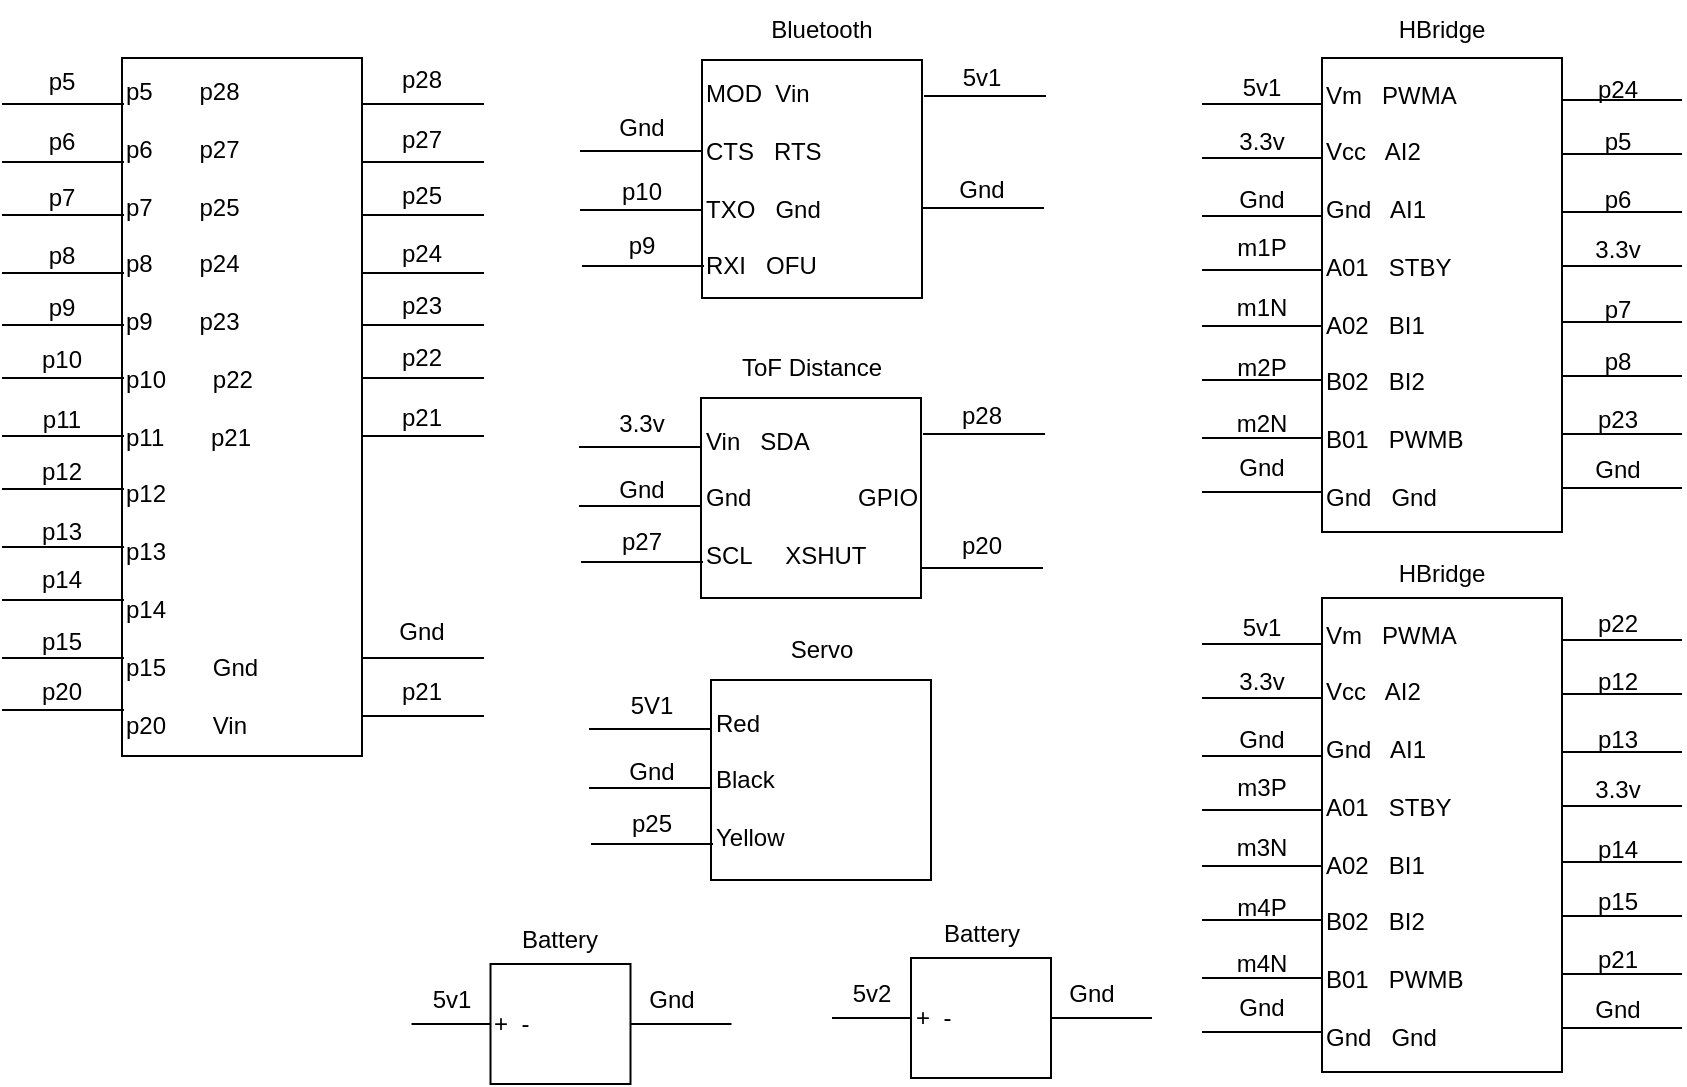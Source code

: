 <mxfile version="21.2.1" type="device">
  <diagram name="Page-1" id="CWghV8FqxBcP414u2vS3">
    <mxGraphModel dx="1026" dy="669" grid="1" gridSize="10" guides="1" tooltips="1" connect="1" arrows="1" fold="1" page="1" pageScale="1" pageWidth="850" pageHeight="1100" math="0" shadow="0">
      <root>
        <mxCell id="0" />
        <mxCell id="1" parent="0" />
        <mxCell id="lGgN09VJ7r-bYCbF2dpQ-1" value="Vm&lt;span style=&quot;white-space: pre;&quot;&gt;	&lt;span style=&quot;white-space: pre;&quot;&gt;	&lt;span style=&quot;white-space: pre;&quot;&gt;	&lt;span style=&quot;white-space: pre;&quot;&gt;PWMA&lt;/span&gt;&lt;/span&gt;&lt;/span&gt;&lt;/span&gt;&lt;br&gt;&lt;br&gt;Vcc&lt;span style=&quot;white-space: pre;&quot;&gt;	&lt;span style=&quot;white-space: pre;&quot;&gt;	&lt;span style=&quot;white-space: pre;&quot;&gt;	AI2&lt;/span&gt;&lt;/span&gt;&lt;/span&gt;&lt;br&gt;&lt;br&gt;Gnd&lt;span style=&quot;white-space: pre;&quot;&gt;	&lt;span style=&quot;white-space: pre;&quot;&gt;	&lt;span style=&quot;white-space: pre;&quot;&gt;	AI1&lt;/span&gt;&lt;/span&gt;&lt;/span&gt;&lt;br&gt;&lt;br&gt;A01&lt;span style=&quot;white-space: pre;&quot;&gt;	&lt;span style=&quot;white-space: pre;&quot;&gt;	&lt;span style=&quot;white-space: pre;&quot;&gt;	STBY&lt;/span&gt;&lt;/span&gt;&lt;/span&gt;&lt;br&gt;&lt;br&gt;A02&lt;span style=&quot;white-space: pre;&quot;&gt;	&lt;span style=&quot;white-space: pre;&quot;&gt;	&lt;span style=&quot;white-space: pre;&quot;&gt;	BI1&lt;/span&gt;&lt;/span&gt;&lt;/span&gt;&lt;br&gt;&lt;br&gt;B02&lt;span style=&quot;white-space: pre;&quot;&gt;	&lt;span style=&quot;white-space: pre;&quot;&gt;	&lt;span style=&quot;white-space: pre;&quot;&gt;	BI2&lt;/span&gt;&lt;/span&gt;&lt;/span&gt;&lt;br&gt;&lt;br&gt;B01&lt;span style=&quot;white-space: pre;&quot;&gt;	&lt;span style=&quot;white-space: pre;&quot;&gt;	&lt;span style=&quot;white-space: pre;&quot;&gt;	PWMB&lt;/span&gt;&lt;/span&gt;&lt;/span&gt;&lt;br&gt;&lt;br&gt;Gnd&lt;span style=&quot;white-space: pre;&quot;&gt;	&lt;span style=&quot;white-space: pre;&quot;&gt;	&lt;span style=&quot;white-space: pre;&quot;&gt;	Gnd&lt;/span&gt;&lt;/span&gt;&lt;/span&gt;&lt;br&gt;&lt;div style=&quot;text-align: justify; line-height: 220%;&quot;&gt;&lt;/div&gt;" style="whiteSpace=wrap;html=1;align=left;" vertex="1" parent="1">
          <mxGeometry x="660" y="40" width="120" height="237" as="geometry" />
        </mxCell>
        <mxCell id="lGgN09VJ7r-bYCbF2dpQ-3" value="" style="endArrow=none;html=1;rounded=0;" edge="1" parent="1">
          <mxGeometry width="50" height="50" relative="1" as="geometry">
            <mxPoint x="600" y="63" as="sourcePoint" />
            <mxPoint x="660" y="63" as="targetPoint" />
            <Array as="points" />
          </mxGeometry>
        </mxCell>
        <mxCell id="lGgN09VJ7r-bYCbF2dpQ-4" value="" style="endArrow=none;html=1;rounded=0;" edge="1" parent="1">
          <mxGeometry width="50" height="50" relative="1" as="geometry">
            <mxPoint x="600" y="90" as="sourcePoint" />
            <mxPoint x="660" y="90" as="targetPoint" />
            <Array as="points" />
          </mxGeometry>
        </mxCell>
        <mxCell id="lGgN09VJ7r-bYCbF2dpQ-5" value="" style="endArrow=none;html=1;rounded=0;" edge="1" parent="1">
          <mxGeometry width="50" height="50" relative="1" as="geometry">
            <mxPoint x="600" y="119" as="sourcePoint" />
            <mxPoint x="660" y="119" as="targetPoint" />
            <Array as="points" />
          </mxGeometry>
        </mxCell>
        <mxCell id="lGgN09VJ7r-bYCbF2dpQ-6" value="" style="endArrow=none;html=1;rounded=0;" edge="1" parent="1">
          <mxGeometry width="50" height="50" relative="1" as="geometry">
            <mxPoint x="600" y="146" as="sourcePoint" />
            <mxPoint x="660" y="146" as="targetPoint" />
            <Array as="points" />
          </mxGeometry>
        </mxCell>
        <mxCell id="lGgN09VJ7r-bYCbF2dpQ-8" value="" style="endArrow=none;html=1;rounded=0;" edge="1" parent="1">
          <mxGeometry width="50" height="50" relative="1" as="geometry">
            <mxPoint x="600" y="174" as="sourcePoint" />
            <mxPoint x="660" y="174" as="targetPoint" />
            <Array as="points" />
          </mxGeometry>
        </mxCell>
        <mxCell id="lGgN09VJ7r-bYCbF2dpQ-9" value="" style="endArrow=none;html=1;rounded=0;" edge="1" parent="1">
          <mxGeometry width="50" height="50" relative="1" as="geometry">
            <mxPoint x="600" y="201" as="sourcePoint" />
            <mxPoint x="660" y="201" as="targetPoint" />
            <Array as="points" />
          </mxGeometry>
        </mxCell>
        <mxCell id="lGgN09VJ7r-bYCbF2dpQ-10" value="" style="endArrow=none;html=1;rounded=0;" edge="1" parent="1">
          <mxGeometry width="50" height="50" relative="1" as="geometry">
            <mxPoint x="600" y="230" as="sourcePoint" />
            <mxPoint x="660" y="230" as="targetPoint" />
            <Array as="points" />
          </mxGeometry>
        </mxCell>
        <mxCell id="lGgN09VJ7r-bYCbF2dpQ-11" value="" style="endArrow=none;html=1;rounded=0;" edge="1" parent="1">
          <mxGeometry width="50" height="50" relative="1" as="geometry">
            <mxPoint x="600" y="257" as="sourcePoint" />
            <mxPoint x="660" y="257" as="targetPoint" />
            <Array as="points" />
          </mxGeometry>
        </mxCell>
        <mxCell id="lGgN09VJ7r-bYCbF2dpQ-20" value="" style="endArrow=none;html=1;rounded=0;" edge="1" parent="1">
          <mxGeometry width="50" height="50" relative="1" as="geometry">
            <mxPoint x="780" y="61" as="sourcePoint" />
            <mxPoint x="840" y="61" as="targetPoint" />
            <Array as="points" />
          </mxGeometry>
        </mxCell>
        <mxCell id="lGgN09VJ7r-bYCbF2dpQ-21" value="" style="endArrow=none;html=1;rounded=0;" edge="1" parent="1">
          <mxGeometry width="50" height="50" relative="1" as="geometry">
            <mxPoint x="780" y="88" as="sourcePoint" />
            <mxPoint x="840" y="88" as="targetPoint" />
            <Array as="points" />
          </mxGeometry>
        </mxCell>
        <mxCell id="lGgN09VJ7r-bYCbF2dpQ-22" value="" style="endArrow=none;html=1;rounded=0;" edge="1" parent="1">
          <mxGeometry width="50" height="50" relative="1" as="geometry">
            <mxPoint x="780" y="117" as="sourcePoint" />
            <mxPoint x="840" y="117" as="targetPoint" />
            <Array as="points" />
          </mxGeometry>
        </mxCell>
        <mxCell id="lGgN09VJ7r-bYCbF2dpQ-23" value="" style="endArrow=none;html=1;rounded=0;" edge="1" parent="1">
          <mxGeometry width="50" height="50" relative="1" as="geometry">
            <mxPoint x="780" y="144" as="sourcePoint" />
            <mxPoint x="840" y="144" as="targetPoint" />
            <Array as="points" />
          </mxGeometry>
        </mxCell>
        <mxCell id="lGgN09VJ7r-bYCbF2dpQ-24" value="" style="endArrow=none;html=1;rounded=0;" edge="1" parent="1">
          <mxGeometry width="50" height="50" relative="1" as="geometry">
            <mxPoint x="780" y="172" as="sourcePoint" />
            <mxPoint x="840" y="172" as="targetPoint" />
            <Array as="points" />
          </mxGeometry>
        </mxCell>
        <mxCell id="lGgN09VJ7r-bYCbF2dpQ-25" value="" style="endArrow=none;html=1;rounded=0;" edge="1" parent="1">
          <mxGeometry width="50" height="50" relative="1" as="geometry">
            <mxPoint x="780" y="199" as="sourcePoint" />
            <mxPoint x="840" y="199" as="targetPoint" />
            <Array as="points" />
          </mxGeometry>
        </mxCell>
        <mxCell id="lGgN09VJ7r-bYCbF2dpQ-26" value="" style="endArrow=none;html=1;rounded=0;" edge="1" parent="1">
          <mxGeometry width="50" height="50" relative="1" as="geometry">
            <mxPoint x="780" y="228" as="sourcePoint" />
            <mxPoint x="840" y="228" as="targetPoint" />
            <Array as="points" />
          </mxGeometry>
        </mxCell>
        <mxCell id="lGgN09VJ7r-bYCbF2dpQ-27" value="" style="endArrow=none;html=1;rounded=0;" edge="1" parent="1">
          <mxGeometry width="50" height="50" relative="1" as="geometry">
            <mxPoint x="780" y="255" as="sourcePoint" />
            <mxPoint x="840" y="255" as="targetPoint" />
            <Array as="points" />
          </mxGeometry>
        </mxCell>
        <mxCell id="lGgN09VJ7r-bYCbF2dpQ-53" value="5v1" style="text;html=1;strokeColor=none;fillColor=none;align=center;verticalAlign=middle;whiteSpace=wrap;rounded=0;" vertex="1" parent="1">
          <mxGeometry x="600" y="40" width="60" height="30" as="geometry" />
        </mxCell>
        <mxCell id="lGgN09VJ7r-bYCbF2dpQ-55" value="3.3v" style="text;html=1;strokeColor=none;fillColor=none;align=center;verticalAlign=middle;whiteSpace=wrap;rounded=0;" vertex="1" parent="1">
          <mxGeometry x="600" y="67" width="60" height="30" as="geometry" />
        </mxCell>
        <mxCell id="lGgN09VJ7r-bYCbF2dpQ-56" value="Gnd" style="text;html=1;strokeColor=none;fillColor=none;align=center;verticalAlign=middle;whiteSpace=wrap;rounded=0;" vertex="1" parent="1">
          <mxGeometry x="600" y="97" width="60" height="27" as="geometry" />
        </mxCell>
        <mxCell id="lGgN09VJ7r-bYCbF2dpQ-57" value="m1P" style="text;html=1;strokeColor=none;fillColor=none;align=center;verticalAlign=middle;whiteSpace=wrap;rounded=0;" vertex="1" parent="1">
          <mxGeometry x="600" y="120" width="60" height="30" as="geometry" />
        </mxCell>
        <mxCell id="lGgN09VJ7r-bYCbF2dpQ-59" value="m1N" style="text;html=1;strokeColor=none;fillColor=none;align=center;verticalAlign=middle;whiteSpace=wrap;rounded=0;" vertex="1" parent="1">
          <mxGeometry x="600" y="150" width="60" height="30" as="geometry" />
        </mxCell>
        <mxCell id="lGgN09VJ7r-bYCbF2dpQ-60" value="m2P" style="text;html=1;strokeColor=none;fillColor=none;align=center;verticalAlign=middle;whiteSpace=wrap;rounded=0;" vertex="1" parent="1">
          <mxGeometry x="600" y="180" width="60" height="30" as="geometry" />
        </mxCell>
        <mxCell id="lGgN09VJ7r-bYCbF2dpQ-62" value="m2N" style="text;html=1;strokeColor=none;fillColor=none;align=center;verticalAlign=middle;whiteSpace=wrap;rounded=0;" vertex="1" parent="1">
          <mxGeometry x="600" y="208" width="60" height="30" as="geometry" />
        </mxCell>
        <mxCell id="lGgN09VJ7r-bYCbF2dpQ-64" value="Gnd" style="text;html=1;strokeColor=none;fillColor=none;align=center;verticalAlign=middle;whiteSpace=wrap;rounded=0;" vertex="1" parent="1">
          <mxGeometry x="600" y="230" width="60" height="30" as="geometry" />
        </mxCell>
        <mxCell id="lGgN09VJ7r-bYCbF2dpQ-73" value="p24" style="text;html=1;strokeColor=none;fillColor=none;align=center;verticalAlign=middle;whiteSpace=wrap;rounded=0;" vertex="1" parent="1">
          <mxGeometry x="778" y="41" width="60" height="30" as="geometry" />
        </mxCell>
        <mxCell id="lGgN09VJ7r-bYCbF2dpQ-74" value="p5" style="text;html=1;strokeColor=none;fillColor=none;align=center;verticalAlign=middle;whiteSpace=wrap;rounded=0;" vertex="1" parent="1">
          <mxGeometry x="778" y="67" width="60" height="30" as="geometry" />
        </mxCell>
        <mxCell id="lGgN09VJ7r-bYCbF2dpQ-75" value="p6" style="text;html=1;strokeColor=none;fillColor=none;align=center;verticalAlign=middle;whiteSpace=wrap;rounded=0;" vertex="1" parent="1">
          <mxGeometry x="778" y="96" width="60" height="30" as="geometry" />
        </mxCell>
        <mxCell id="lGgN09VJ7r-bYCbF2dpQ-76" value="3.3v" style="text;html=1;strokeColor=none;fillColor=none;align=center;verticalAlign=middle;whiteSpace=wrap;rounded=0;" vertex="1" parent="1">
          <mxGeometry x="778" y="121" width="60" height="30" as="geometry" />
        </mxCell>
        <mxCell id="lGgN09VJ7r-bYCbF2dpQ-77" value="p7" style="text;html=1;strokeColor=none;fillColor=none;align=center;verticalAlign=middle;whiteSpace=wrap;rounded=0;" vertex="1" parent="1">
          <mxGeometry x="778" y="151" width="60" height="30" as="geometry" />
        </mxCell>
        <mxCell id="lGgN09VJ7r-bYCbF2dpQ-78" value="p8" style="text;html=1;strokeColor=none;fillColor=none;align=center;verticalAlign=middle;whiteSpace=wrap;rounded=0;" vertex="1" parent="1">
          <mxGeometry x="778" y="177" width="60" height="30" as="geometry" />
        </mxCell>
        <mxCell id="lGgN09VJ7r-bYCbF2dpQ-79" value="p23" style="text;html=1;strokeColor=none;fillColor=none;align=center;verticalAlign=middle;whiteSpace=wrap;rounded=0;" vertex="1" parent="1">
          <mxGeometry x="778" y="206" width="60" height="30" as="geometry" />
        </mxCell>
        <mxCell id="lGgN09VJ7r-bYCbF2dpQ-80" value="Gnd" style="text;html=1;strokeColor=none;fillColor=none;align=center;verticalAlign=middle;whiteSpace=wrap;rounded=0;" vertex="1" parent="1">
          <mxGeometry x="778" y="231" width="60" height="30" as="geometry" />
        </mxCell>
        <mxCell id="lGgN09VJ7r-bYCbF2dpQ-81" value="Vm&lt;span style=&quot;white-space: pre;&quot;&gt;	&lt;span style=&quot;white-space: pre;&quot;&gt;	&lt;span style=&quot;white-space: pre;&quot;&gt;	&lt;span style=&quot;white-space: pre;&quot;&gt;PWMA&lt;/span&gt;&lt;/span&gt;&lt;/span&gt;&lt;/span&gt;&lt;br&gt;&lt;br&gt;Vcc&lt;span style=&quot;white-space: pre;&quot;&gt;	&lt;span style=&quot;white-space: pre;&quot;&gt;	&lt;span style=&quot;white-space: pre;&quot;&gt;	AI2&lt;/span&gt;&lt;/span&gt;&lt;/span&gt;&lt;br&gt;&lt;br&gt;Gnd&lt;span style=&quot;white-space: pre;&quot;&gt;	&lt;span style=&quot;white-space: pre;&quot;&gt;	&lt;span style=&quot;white-space: pre;&quot;&gt;	AI1&lt;/span&gt;&lt;/span&gt;&lt;/span&gt;&lt;br&gt;&lt;br&gt;A01&lt;span style=&quot;white-space: pre;&quot;&gt;	&lt;span style=&quot;white-space: pre;&quot;&gt;	&lt;span style=&quot;white-space: pre;&quot;&gt;	STBY&lt;/span&gt;&lt;/span&gt;&lt;/span&gt;&lt;br&gt;&lt;br&gt;A02&lt;span style=&quot;white-space: pre;&quot;&gt;	&lt;span style=&quot;white-space: pre;&quot;&gt;	&lt;span style=&quot;white-space: pre;&quot;&gt;	BI1&lt;/span&gt;&lt;/span&gt;&lt;/span&gt;&lt;br&gt;&lt;br&gt;B02&lt;span style=&quot;white-space: pre;&quot;&gt;	&lt;span style=&quot;white-space: pre;&quot;&gt;	&lt;span style=&quot;white-space: pre;&quot;&gt;	BI2&lt;/span&gt;&lt;/span&gt;&lt;/span&gt;&lt;br&gt;&lt;br&gt;B01&lt;span style=&quot;white-space: pre;&quot;&gt;	&lt;span style=&quot;white-space: pre;&quot;&gt;	&lt;span style=&quot;white-space: pre;&quot;&gt;	PWMB&lt;/span&gt;&lt;/span&gt;&lt;/span&gt;&lt;br&gt;&lt;br&gt;Gnd&lt;span style=&quot;white-space: pre;&quot;&gt;	&lt;span style=&quot;white-space: pre;&quot;&gt;	&lt;span style=&quot;white-space: pre;&quot;&gt;	Gnd&lt;/span&gt;&lt;/span&gt;&lt;/span&gt;&lt;br&gt;&lt;div style=&quot;text-align: justify; line-height: 220%;&quot;&gt;&lt;/div&gt;" style="whiteSpace=wrap;html=1;align=left;" vertex="1" parent="1">
          <mxGeometry x="660" y="310" width="120" height="237" as="geometry" />
        </mxCell>
        <mxCell id="lGgN09VJ7r-bYCbF2dpQ-82" value="" style="endArrow=none;html=1;rounded=0;" edge="1" parent="1">
          <mxGeometry width="50" height="50" relative="1" as="geometry">
            <mxPoint x="600" y="333" as="sourcePoint" />
            <mxPoint x="660" y="333" as="targetPoint" />
            <Array as="points" />
          </mxGeometry>
        </mxCell>
        <mxCell id="lGgN09VJ7r-bYCbF2dpQ-83" value="" style="endArrow=none;html=1;rounded=0;" edge="1" parent="1">
          <mxGeometry width="50" height="50" relative="1" as="geometry">
            <mxPoint x="600" y="360" as="sourcePoint" />
            <mxPoint x="660" y="360" as="targetPoint" />
            <Array as="points" />
          </mxGeometry>
        </mxCell>
        <mxCell id="lGgN09VJ7r-bYCbF2dpQ-84" value="" style="endArrow=none;html=1;rounded=0;" edge="1" parent="1">
          <mxGeometry width="50" height="50" relative="1" as="geometry">
            <mxPoint x="600" y="389" as="sourcePoint" />
            <mxPoint x="660" y="389" as="targetPoint" />
            <Array as="points" />
          </mxGeometry>
        </mxCell>
        <mxCell id="lGgN09VJ7r-bYCbF2dpQ-85" value="" style="endArrow=none;html=1;rounded=0;" edge="1" parent="1">
          <mxGeometry width="50" height="50" relative="1" as="geometry">
            <mxPoint x="600" y="416" as="sourcePoint" />
            <mxPoint x="660" y="416" as="targetPoint" />
            <Array as="points" />
          </mxGeometry>
        </mxCell>
        <mxCell id="lGgN09VJ7r-bYCbF2dpQ-86" value="" style="endArrow=none;html=1;rounded=0;" edge="1" parent="1">
          <mxGeometry width="50" height="50" relative="1" as="geometry">
            <mxPoint x="600" y="444" as="sourcePoint" />
            <mxPoint x="660" y="444" as="targetPoint" />
            <Array as="points" />
          </mxGeometry>
        </mxCell>
        <mxCell id="lGgN09VJ7r-bYCbF2dpQ-87" value="" style="endArrow=none;html=1;rounded=0;" edge="1" parent="1">
          <mxGeometry width="50" height="50" relative="1" as="geometry">
            <mxPoint x="600" y="471" as="sourcePoint" />
            <mxPoint x="660" y="471" as="targetPoint" />
            <Array as="points" />
          </mxGeometry>
        </mxCell>
        <mxCell id="lGgN09VJ7r-bYCbF2dpQ-88" value="" style="endArrow=none;html=1;rounded=0;" edge="1" parent="1">
          <mxGeometry width="50" height="50" relative="1" as="geometry">
            <mxPoint x="600" y="500" as="sourcePoint" />
            <mxPoint x="660" y="500" as="targetPoint" />
            <Array as="points" />
          </mxGeometry>
        </mxCell>
        <mxCell id="lGgN09VJ7r-bYCbF2dpQ-89" value="" style="endArrow=none;html=1;rounded=0;" edge="1" parent="1">
          <mxGeometry width="50" height="50" relative="1" as="geometry">
            <mxPoint x="600" y="527" as="sourcePoint" />
            <mxPoint x="660" y="527" as="targetPoint" />
            <Array as="points" />
          </mxGeometry>
        </mxCell>
        <mxCell id="lGgN09VJ7r-bYCbF2dpQ-90" value="" style="endArrow=none;html=1;rounded=0;" edge="1" parent="1">
          <mxGeometry width="50" height="50" relative="1" as="geometry">
            <mxPoint x="780" y="331" as="sourcePoint" />
            <mxPoint x="840" y="331" as="targetPoint" />
            <Array as="points" />
          </mxGeometry>
        </mxCell>
        <mxCell id="lGgN09VJ7r-bYCbF2dpQ-91" value="" style="endArrow=none;html=1;rounded=0;" edge="1" parent="1">
          <mxGeometry width="50" height="50" relative="1" as="geometry">
            <mxPoint x="780" y="358" as="sourcePoint" />
            <mxPoint x="840" y="358" as="targetPoint" />
            <Array as="points" />
          </mxGeometry>
        </mxCell>
        <mxCell id="lGgN09VJ7r-bYCbF2dpQ-92" value="" style="endArrow=none;html=1;rounded=0;" edge="1" parent="1">
          <mxGeometry width="50" height="50" relative="1" as="geometry">
            <mxPoint x="780" y="387" as="sourcePoint" />
            <mxPoint x="840" y="387" as="targetPoint" />
            <Array as="points" />
          </mxGeometry>
        </mxCell>
        <mxCell id="lGgN09VJ7r-bYCbF2dpQ-93" value="" style="endArrow=none;html=1;rounded=0;" edge="1" parent="1">
          <mxGeometry width="50" height="50" relative="1" as="geometry">
            <mxPoint x="780" y="414" as="sourcePoint" />
            <mxPoint x="840" y="414" as="targetPoint" />
            <Array as="points" />
          </mxGeometry>
        </mxCell>
        <mxCell id="lGgN09VJ7r-bYCbF2dpQ-94" value="" style="endArrow=none;html=1;rounded=0;" edge="1" parent="1">
          <mxGeometry width="50" height="50" relative="1" as="geometry">
            <mxPoint x="780" y="442" as="sourcePoint" />
            <mxPoint x="840" y="442" as="targetPoint" />
            <Array as="points" />
          </mxGeometry>
        </mxCell>
        <mxCell id="lGgN09VJ7r-bYCbF2dpQ-95" value="" style="endArrow=none;html=1;rounded=0;" edge="1" parent="1">
          <mxGeometry width="50" height="50" relative="1" as="geometry">
            <mxPoint x="780" y="469" as="sourcePoint" />
            <mxPoint x="840" y="469" as="targetPoint" />
            <Array as="points" />
          </mxGeometry>
        </mxCell>
        <mxCell id="lGgN09VJ7r-bYCbF2dpQ-96" value="" style="endArrow=none;html=1;rounded=0;" edge="1" parent="1">
          <mxGeometry width="50" height="50" relative="1" as="geometry">
            <mxPoint x="780" y="498" as="sourcePoint" />
            <mxPoint x="840" y="498" as="targetPoint" />
            <Array as="points" />
          </mxGeometry>
        </mxCell>
        <mxCell id="lGgN09VJ7r-bYCbF2dpQ-97" value="" style="endArrow=none;html=1;rounded=0;" edge="1" parent="1">
          <mxGeometry width="50" height="50" relative="1" as="geometry">
            <mxPoint x="780" y="525" as="sourcePoint" />
            <mxPoint x="840" y="525" as="targetPoint" />
            <Array as="points" />
          </mxGeometry>
        </mxCell>
        <mxCell id="lGgN09VJ7r-bYCbF2dpQ-98" value="5v1" style="text;html=1;strokeColor=none;fillColor=none;align=center;verticalAlign=middle;whiteSpace=wrap;rounded=0;" vertex="1" parent="1">
          <mxGeometry x="600" y="310" width="60" height="30" as="geometry" />
        </mxCell>
        <mxCell id="lGgN09VJ7r-bYCbF2dpQ-99" value="3.3v" style="text;html=1;strokeColor=none;fillColor=none;align=center;verticalAlign=middle;whiteSpace=wrap;rounded=0;" vertex="1" parent="1">
          <mxGeometry x="600" y="337" width="60" height="30" as="geometry" />
        </mxCell>
        <mxCell id="lGgN09VJ7r-bYCbF2dpQ-100" value="Gnd" style="text;html=1;strokeColor=none;fillColor=none;align=center;verticalAlign=middle;whiteSpace=wrap;rounded=0;" vertex="1" parent="1">
          <mxGeometry x="600" y="367" width="60" height="27" as="geometry" />
        </mxCell>
        <mxCell id="lGgN09VJ7r-bYCbF2dpQ-101" value="m3P" style="text;html=1;strokeColor=none;fillColor=none;align=center;verticalAlign=middle;whiteSpace=wrap;rounded=0;" vertex="1" parent="1">
          <mxGeometry x="600" y="390" width="60" height="30" as="geometry" />
        </mxCell>
        <mxCell id="lGgN09VJ7r-bYCbF2dpQ-102" value="m3N" style="text;html=1;strokeColor=none;fillColor=none;align=center;verticalAlign=middle;whiteSpace=wrap;rounded=0;" vertex="1" parent="1">
          <mxGeometry x="600" y="420" width="60" height="30" as="geometry" />
        </mxCell>
        <mxCell id="lGgN09VJ7r-bYCbF2dpQ-103" value="m4P" style="text;html=1;strokeColor=none;fillColor=none;align=center;verticalAlign=middle;whiteSpace=wrap;rounded=0;" vertex="1" parent="1">
          <mxGeometry x="600" y="450" width="60" height="30" as="geometry" />
        </mxCell>
        <mxCell id="lGgN09VJ7r-bYCbF2dpQ-104" value="m4N" style="text;html=1;strokeColor=none;fillColor=none;align=center;verticalAlign=middle;whiteSpace=wrap;rounded=0;" vertex="1" parent="1">
          <mxGeometry x="600" y="478" width="60" height="30" as="geometry" />
        </mxCell>
        <mxCell id="lGgN09VJ7r-bYCbF2dpQ-105" value="Gnd" style="text;html=1;strokeColor=none;fillColor=none;align=center;verticalAlign=middle;whiteSpace=wrap;rounded=0;" vertex="1" parent="1">
          <mxGeometry x="600" y="500" width="60" height="30" as="geometry" />
        </mxCell>
        <mxCell id="lGgN09VJ7r-bYCbF2dpQ-106" value="p22" style="text;html=1;strokeColor=none;fillColor=none;align=center;verticalAlign=middle;whiteSpace=wrap;rounded=0;" vertex="1" parent="1">
          <mxGeometry x="778" y="308" width="60" height="30" as="geometry" />
        </mxCell>
        <mxCell id="lGgN09VJ7r-bYCbF2dpQ-107" value="p12" style="text;html=1;strokeColor=none;fillColor=none;align=center;verticalAlign=middle;whiteSpace=wrap;rounded=0;" vertex="1" parent="1">
          <mxGeometry x="778" y="337" width="60" height="30" as="geometry" />
        </mxCell>
        <mxCell id="lGgN09VJ7r-bYCbF2dpQ-108" value="p13" style="text;html=1;strokeColor=none;fillColor=none;align=center;verticalAlign=middle;whiteSpace=wrap;rounded=0;" vertex="1" parent="1">
          <mxGeometry x="778" y="366" width="60" height="30" as="geometry" />
        </mxCell>
        <mxCell id="lGgN09VJ7r-bYCbF2dpQ-109" value="3.3v" style="text;html=1;strokeColor=none;fillColor=none;align=center;verticalAlign=middle;whiteSpace=wrap;rounded=0;" vertex="1" parent="1">
          <mxGeometry x="778" y="391" width="60" height="30" as="geometry" />
        </mxCell>
        <mxCell id="lGgN09VJ7r-bYCbF2dpQ-110" value="p14" style="text;html=1;strokeColor=none;fillColor=none;align=center;verticalAlign=middle;whiteSpace=wrap;rounded=0;" vertex="1" parent="1">
          <mxGeometry x="778" y="421" width="60" height="30" as="geometry" />
        </mxCell>
        <mxCell id="lGgN09VJ7r-bYCbF2dpQ-111" value="p15" style="text;html=1;strokeColor=none;fillColor=none;align=center;verticalAlign=middle;whiteSpace=wrap;rounded=0;" vertex="1" parent="1">
          <mxGeometry x="778" y="447" width="60" height="30" as="geometry" />
        </mxCell>
        <mxCell id="lGgN09VJ7r-bYCbF2dpQ-112" value="p21" style="text;html=1;strokeColor=none;fillColor=none;align=center;verticalAlign=middle;whiteSpace=wrap;rounded=0;" vertex="1" parent="1">
          <mxGeometry x="778" y="476" width="60" height="30" as="geometry" />
        </mxCell>
        <mxCell id="lGgN09VJ7r-bYCbF2dpQ-113" value="Gnd" style="text;html=1;strokeColor=none;fillColor=none;align=center;verticalAlign=middle;whiteSpace=wrap;rounded=0;" vertex="1" parent="1">
          <mxGeometry x="778" y="501" width="60" height="30" as="geometry" />
        </mxCell>
        <mxCell id="lGgN09VJ7r-bYCbF2dpQ-116" value="MOD&lt;span style=&quot;white-space: pre;&quot;&gt;	&lt;span style=&quot;white-space: pre;&quot;&gt;	Vin&lt;/span&gt;&lt;/span&gt;&lt;br&gt;&lt;br&gt;CTS&lt;span style=&quot;white-space: pre;&quot;&gt;	&lt;span style=&quot;white-space: pre;&quot;&gt;	&lt;span style=&quot;white-space: pre;&quot;&gt;	RTS&lt;/span&gt;&lt;/span&gt;&lt;/span&gt;&lt;br&gt;&lt;br&gt;TXO&lt;span style=&quot;white-space: pre;&quot;&gt;	&lt;span style=&quot;white-space: pre;&quot;&gt;	&lt;span style=&quot;white-space: pre;&quot;&gt;	Gnd&lt;/span&gt;&lt;/span&gt;&lt;/span&gt;&lt;br&gt;&lt;br&gt;RXI&lt;span style=&quot;white-space: pre;&quot;&gt;	&lt;span style=&quot;white-space: pre;&quot;&gt;	&lt;span style=&quot;white-space: pre;&quot;&gt;	OFU&lt;/span&gt;&lt;/span&gt;&lt;/span&gt;" style="rounded=0;whiteSpace=wrap;html=1;align=left;" vertex="1" parent="1">
          <mxGeometry x="350" y="41" width="110" height="119" as="geometry" />
        </mxCell>
        <mxCell id="lGgN09VJ7r-bYCbF2dpQ-117" value="HBridge" style="text;html=1;strokeColor=none;fillColor=none;align=center;verticalAlign=middle;whiteSpace=wrap;rounded=0;" vertex="1" parent="1">
          <mxGeometry x="690" y="11" width="60" height="30" as="geometry" />
        </mxCell>
        <mxCell id="lGgN09VJ7r-bYCbF2dpQ-118" value="HBridge" style="text;html=1;strokeColor=none;fillColor=none;align=center;verticalAlign=middle;whiteSpace=wrap;rounded=0;" vertex="1" parent="1">
          <mxGeometry x="690" y="283" width="60" height="30" as="geometry" />
        </mxCell>
        <mxCell id="lGgN09VJ7r-bYCbF2dpQ-120" value="" style="endArrow=none;html=1;rounded=0;exitX=0.008;exitY=0.16;exitDx=0;exitDy=0;exitPerimeter=0;" edge="1" parent="1">
          <mxGeometry width="50" height="50" relative="1" as="geometry">
            <mxPoint x="350" y="86.5" as="sourcePoint" />
            <mxPoint x="289" y="86.5" as="targetPoint" />
          </mxGeometry>
        </mxCell>
        <mxCell id="lGgN09VJ7r-bYCbF2dpQ-121" value="" style="endArrow=none;html=1;rounded=0;exitX=0.008;exitY=0.16;exitDx=0;exitDy=0;exitPerimeter=0;" edge="1" parent="1">
          <mxGeometry width="50" height="50" relative="1" as="geometry">
            <mxPoint x="350" y="116" as="sourcePoint" />
            <mxPoint x="289" y="116" as="targetPoint" />
          </mxGeometry>
        </mxCell>
        <mxCell id="lGgN09VJ7r-bYCbF2dpQ-122" value="" style="endArrow=none;html=1;rounded=0;exitX=0.008;exitY=0.16;exitDx=0;exitDy=0;exitPerimeter=0;" edge="1" parent="1">
          <mxGeometry width="50" height="50" relative="1" as="geometry">
            <mxPoint x="351" y="144" as="sourcePoint" />
            <mxPoint x="290" y="144" as="targetPoint" />
          </mxGeometry>
        </mxCell>
        <mxCell id="lGgN09VJ7r-bYCbF2dpQ-123" value="" style="endArrow=none;html=1;rounded=0;exitX=0.008;exitY=0.16;exitDx=0;exitDy=0;exitPerimeter=0;" edge="1" parent="1">
          <mxGeometry width="50" height="50" relative="1" as="geometry">
            <mxPoint x="522" y="59" as="sourcePoint" />
            <mxPoint x="461" y="59" as="targetPoint" />
          </mxGeometry>
        </mxCell>
        <mxCell id="lGgN09VJ7r-bYCbF2dpQ-125" value="" style="endArrow=none;html=1;rounded=0;exitX=0.008;exitY=0.16;exitDx=0;exitDy=0;exitPerimeter=0;" edge="1" parent="1">
          <mxGeometry width="50" height="50" relative="1" as="geometry">
            <mxPoint x="521" y="115" as="sourcePoint" />
            <mxPoint x="460" y="115" as="targetPoint" />
          </mxGeometry>
        </mxCell>
        <mxCell id="lGgN09VJ7r-bYCbF2dpQ-128" value="Gnd" style="text;html=1;strokeColor=none;fillColor=none;align=center;verticalAlign=middle;whiteSpace=wrap;rounded=0;" vertex="1" parent="1">
          <mxGeometry x="290" y="60" width="60" height="30" as="geometry" />
        </mxCell>
        <mxCell id="lGgN09VJ7r-bYCbF2dpQ-129" value="p10" style="text;html=1;strokeColor=none;fillColor=none;align=center;verticalAlign=middle;whiteSpace=wrap;rounded=0;" vertex="1" parent="1">
          <mxGeometry x="290" y="93" width="60" height="27" as="geometry" />
        </mxCell>
        <mxCell id="lGgN09VJ7r-bYCbF2dpQ-130" value="p9" style="text;html=1;strokeColor=none;fillColor=none;align=center;verticalAlign=middle;whiteSpace=wrap;rounded=0;" vertex="1" parent="1">
          <mxGeometry x="290" y="120" width="60" height="27" as="geometry" />
        </mxCell>
        <mxCell id="lGgN09VJ7r-bYCbF2dpQ-131" value="5v1" style="text;html=1;strokeColor=none;fillColor=none;align=center;verticalAlign=middle;whiteSpace=wrap;rounded=0;" vertex="1" parent="1">
          <mxGeometry x="460" y="36" width="60" height="27" as="geometry" />
        </mxCell>
        <mxCell id="lGgN09VJ7r-bYCbF2dpQ-132" value="Gnd" style="text;html=1;strokeColor=none;fillColor=none;align=center;verticalAlign=middle;whiteSpace=wrap;rounded=0;" vertex="1" parent="1">
          <mxGeometry x="460" y="92" width="60" height="27" as="geometry" />
        </mxCell>
        <mxCell id="lGgN09VJ7r-bYCbF2dpQ-133" value="Bluetooth" style="text;html=1;strokeColor=none;fillColor=none;align=center;verticalAlign=middle;whiteSpace=wrap;rounded=0;" vertex="1" parent="1">
          <mxGeometry x="380" y="11" width="60" height="30" as="geometry" />
        </mxCell>
        <mxCell id="lGgN09VJ7r-bYCbF2dpQ-135" value="Vin&lt;span style=&quot;white-space: pre;&quot;&gt;	&lt;span style=&quot;white-space: pre;&quot;&gt;	&lt;span style=&quot;white-space: pre;&quot;&gt;	SDA&lt;/span&gt;&lt;/span&gt;&lt;/span&gt;&lt;br&gt;&lt;br&gt;Gnd&lt;span style=&quot;white-space: pre;&quot;&gt;	       &lt;span style=&quot;white-space: pre;&quot;&gt;&lt;span style=&quot;white-space: pre;&quot;&gt;	       GPIO&lt;/span&gt;&lt;/span&gt;&lt;/span&gt;&lt;br&gt;&lt;br&gt;SCL&lt;span style=&quot;white-space: pre;&quot;&gt;	&lt;span style=&quot;white-space: pre;&quot;&gt;	   &lt;span style=&quot;white-space: pre;&quot;&gt;XSHUT&lt;/span&gt;&lt;/span&gt;&lt;/span&gt;" style="rounded=0;whiteSpace=wrap;html=1;align=left;" vertex="1" parent="1">
          <mxGeometry x="349.5" y="210" width="110" height="100" as="geometry" />
        </mxCell>
        <mxCell id="lGgN09VJ7r-bYCbF2dpQ-136" value="" style="endArrow=none;html=1;rounded=0;exitX=0.008;exitY=0.16;exitDx=0;exitDy=0;exitPerimeter=0;" edge="1" parent="1">
          <mxGeometry width="50" height="50" relative="1" as="geometry">
            <mxPoint x="349.5" y="234.5" as="sourcePoint" />
            <mxPoint x="288.5" y="234.5" as="targetPoint" />
          </mxGeometry>
        </mxCell>
        <mxCell id="lGgN09VJ7r-bYCbF2dpQ-137" value="" style="endArrow=none;html=1;rounded=0;exitX=0.008;exitY=0.16;exitDx=0;exitDy=0;exitPerimeter=0;" edge="1" parent="1">
          <mxGeometry width="50" height="50" relative="1" as="geometry">
            <mxPoint x="349.5" y="264" as="sourcePoint" />
            <mxPoint x="288.5" y="264" as="targetPoint" />
          </mxGeometry>
        </mxCell>
        <mxCell id="lGgN09VJ7r-bYCbF2dpQ-138" value="" style="endArrow=none;html=1;rounded=0;exitX=0.008;exitY=0.16;exitDx=0;exitDy=0;exitPerimeter=0;" edge="1" parent="1">
          <mxGeometry width="50" height="50" relative="1" as="geometry">
            <mxPoint x="350.5" y="292" as="sourcePoint" />
            <mxPoint x="289.5" y="292" as="targetPoint" />
          </mxGeometry>
        </mxCell>
        <mxCell id="lGgN09VJ7r-bYCbF2dpQ-139" value="" style="endArrow=none;html=1;rounded=0;exitX=0.008;exitY=0.16;exitDx=0;exitDy=0;exitPerimeter=0;" edge="1" parent="1">
          <mxGeometry width="50" height="50" relative="1" as="geometry">
            <mxPoint x="521.5" y="228" as="sourcePoint" />
            <mxPoint x="460.5" y="228" as="targetPoint" />
          </mxGeometry>
        </mxCell>
        <mxCell id="lGgN09VJ7r-bYCbF2dpQ-140" value="" style="endArrow=none;html=1;rounded=0;exitX=0.008;exitY=0.16;exitDx=0;exitDy=0;exitPerimeter=0;" edge="1" parent="1">
          <mxGeometry width="50" height="50" relative="1" as="geometry">
            <mxPoint x="520.5" y="295" as="sourcePoint" />
            <mxPoint x="459.5" y="295" as="targetPoint" />
          </mxGeometry>
        </mxCell>
        <mxCell id="lGgN09VJ7r-bYCbF2dpQ-141" value="3.3v" style="text;html=1;strokeColor=none;fillColor=none;align=center;verticalAlign=middle;whiteSpace=wrap;rounded=0;" vertex="1" parent="1">
          <mxGeometry x="289.5" y="208" width="60" height="30" as="geometry" />
        </mxCell>
        <mxCell id="lGgN09VJ7r-bYCbF2dpQ-142" value="Gnd" style="text;html=1;strokeColor=none;fillColor=none;align=center;verticalAlign=middle;whiteSpace=wrap;rounded=0;" vertex="1" parent="1">
          <mxGeometry x="289.5" y="241" width="60" height="29" as="geometry" />
        </mxCell>
        <mxCell id="lGgN09VJ7r-bYCbF2dpQ-143" value="p27" style="text;html=1;strokeColor=none;fillColor=none;align=center;verticalAlign=middle;whiteSpace=wrap;rounded=0;" vertex="1" parent="1">
          <mxGeometry x="289.5" y="268" width="60" height="27" as="geometry" />
        </mxCell>
        <mxCell id="lGgN09VJ7r-bYCbF2dpQ-144" value="p28" style="text;html=1;strokeColor=none;fillColor=none;align=center;verticalAlign=middle;whiteSpace=wrap;rounded=0;" vertex="1" parent="1">
          <mxGeometry x="459.5" y="205" width="60" height="27" as="geometry" />
        </mxCell>
        <mxCell id="lGgN09VJ7r-bYCbF2dpQ-145" value="p20" style="text;html=1;strokeColor=none;fillColor=none;align=center;verticalAlign=middle;whiteSpace=wrap;rounded=0;" vertex="1" parent="1">
          <mxGeometry x="459.5" y="270" width="60" height="27" as="geometry" />
        </mxCell>
        <mxCell id="lGgN09VJ7r-bYCbF2dpQ-146" value="ToF Distance" style="text;html=1;strokeColor=none;fillColor=none;align=center;verticalAlign=middle;whiteSpace=wrap;rounded=0;" vertex="1" parent="1">
          <mxGeometry x="359.75" y="180" width="89.5" height="30" as="geometry" />
        </mxCell>
        <mxCell id="lGgN09VJ7r-bYCbF2dpQ-150" value="Red&lt;span style=&quot;white-space: pre;&quot;&gt;	&lt;span style=&quot;white-space: pre;&quot;&gt;	&lt;/span&gt;&lt;/span&gt;&lt;br&gt;&lt;br&gt;Black&lt;span style=&quot;white-space: pre;&quot;&gt;	       &lt;span style=&quot;white-space: pre;&quot;&gt;&lt;span style=&quot;white-space: pre;&quot;&gt;	      &lt;/span&gt;&lt;/span&gt;&lt;/span&gt;&lt;br&gt;&lt;br&gt;Yellow&lt;span style=&quot;white-space: pre;&quot;&gt;	  &lt;/span&gt;" style="rounded=0;whiteSpace=wrap;html=1;align=left;" vertex="1" parent="1">
          <mxGeometry x="354.5" y="351" width="110" height="100" as="geometry" />
        </mxCell>
        <mxCell id="lGgN09VJ7r-bYCbF2dpQ-151" value="" style="endArrow=none;html=1;rounded=0;exitX=0.008;exitY=0.16;exitDx=0;exitDy=0;exitPerimeter=0;" edge="1" parent="1">
          <mxGeometry width="50" height="50" relative="1" as="geometry">
            <mxPoint x="354.5" y="375.5" as="sourcePoint" />
            <mxPoint x="293.5" y="375.5" as="targetPoint" />
          </mxGeometry>
        </mxCell>
        <mxCell id="lGgN09VJ7r-bYCbF2dpQ-152" value="" style="endArrow=none;html=1;rounded=0;exitX=0.008;exitY=0.16;exitDx=0;exitDy=0;exitPerimeter=0;" edge="1" parent="1">
          <mxGeometry width="50" height="50" relative="1" as="geometry">
            <mxPoint x="354.5" y="405" as="sourcePoint" />
            <mxPoint x="293.5" y="405" as="targetPoint" />
          </mxGeometry>
        </mxCell>
        <mxCell id="lGgN09VJ7r-bYCbF2dpQ-153" value="" style="endArrow=none;html=1;rounded=0;exitX=0.008;exitY=0.16;exitDx=0;exitDy=0;exitPerimeter=0;" edge="1" parent="1">
          <mxGeometry width="50" height="50" relative="1" as="geometry">
            <mxPoint x="355.5" y="433" as="sourcePoint" />
            <mxPoint x="294.5" y="433" as="targetPoint" />
          </mxGeometry>
        </mxCell>
        <mxCell id="lGgN09VJ7r-bYCbF2dpQ-156" value="5V1" style="text;html=1;strokeColor=none;fillColor=none;align=center;verticalAlign=middle;whiteSpace=wrap;rounded=0;" vertex="1" parent="1">
          <mxGeometry x="294.5" y="349" width="60" height="30" as="geometry" />
        </mxCell>
        <mxCell id="lGgN09VJ7r-bYCbF2dpQ-157" value="Gnd" style="text;html=1;strokeColor=none;fillColor=none;align=center;verticalAlign=middle;whiteSpace=wrap;rounded=0;" vertex="1" parent="1">
          <mxGeometry x="294.5" y="382" width="60" height="29" as="geometry" />
        </mxCell>
        <mxCell id="lGgN09VJ7r-bYCbF2dpQ-158" value="p25" style="text;html=1;strokeColor=none;fillColor=none;align=center;verticalAlign=middle;whiteSpace=wrap;rounded=0;" vertex="1" parent="1">
          <mxGeometry x="294.5" y="409" width="60" height="27" as="geometry" />
        </mxCell>
        <mxCell id="lGgN09VJ7r-bYCbF2dpQ-161" value="Servo" style="text;html=1;strokeColor=none;fillColor=none;align=center;verticalAlign=middle;whiteSpace=wrap;rounded=0;" vertex="1" parent="1">
          <mxGeometry x="364.75" y="321" width="89.5" height="30" as="geometry" />
        </mxCell>
        <mxCell id="lGgN09VJ7r-bYCbF2dpQ-162" value="+&lt;span style=&quot;white-space: pre;&quot;&gt;	&lt;span style=&quot;white-space: pre;&quot;&gt;	-&lt;/span&gt;&lt;/span&gt;" style="rounded=0;whiteSpace=wrap;html=1;align=left;" vertex="1" parent="1">
          <mxGeometry x="244.25" y="493" width="70" height="60" as="geometry" />
        </mxCell>
        <mxCell id="lGgN09VJ7r-bYCbF2dpQ-165" value="" style="endArrow=none;html=1;rounded=0;entryX=0;entryY=0.5;entryDx=0;entryDy=0;" edge="1" parent="1" target="lGgN09VJ7r-bYCbF2dpQ-162">
          <mxGeometry width="50" height="50" relative="1" as="geometry">
            <mxPoint x="204.75" y="523" as="sourcePoint" />
            <mxPoint x="414.75" y="366" as="targetPoint" />
          </mxGeometry>
        </mxCell>
        <mxCell id="lGgN09VJ7r-bYCbF2dpQ-166" value="" style="endArrow=none;html=1;rounded=0;entryX=1;entryY=0.5;entryDx=0;entryDy=0;" edge="1" parent="1" target="lGgN09VJ7r-bYCbF2dpQ-162">
          <mxGeometry width="50" height="50" relative="1" as="geometry">
            <mxPoint x="364.75" y="523" as="sourcePoint" />
            <mxPoint x="254.75" y="533" as="targetPoint" />
          </mxGeometry>
        </mxCell>
        <mxCell id="lGgN09VJ7r-bYCbF2dpQ-167" value="5v1" style="text;html=1;strokeColor=none;fillColor=none;align=center;verticalAlign=middle;whiteSpace=wrap;rounded=0;" vertex="1" parent="1">
          <mxGeometry x="194.75" y="496" width="60" height="30" as="geometry" />
        </mxCell>
        <mxCell id="lGgN09VJ7r-bYCbF2dpQ-168" value="Gnd" style="text;html=1;strokeColor=none;fillColor=none;align=center;verticalAlign=middle;whiteSpace=wrap;rounded=0;" vertex="1" parent="1">
          <mxGeometry x="304.75" y="496" width="60" height="30" as="geometry" />
        </mxCell>
        <mxCell id="lGgN09VJ7r-bYCbF2dpQ-169" value="+&lt;span style=&quot;white-space: pre;&quot;&gt;	&lt;span style=&quot;white-space: pre;&quot;&gt;	-&lt;/span&gt;&lt;/span&gt;" style="rounded=0;whiteSpace=wrap;html=1;align=left;" vertex="1" parent="1">
          <mxGeometry x="454.5" y="490" width="70" height="60" as="geometry" />
        </mxCell>
        <mxCell id="lGgN09VJ7r-bYCbF2dpQ-170" value="" style="endArrow=none;html=1;rounded=0;entryX=0;entryY=0.5;entryDx=0;entryDy=0;" edge="1" parent="1" target="lGgN09VJ7r-bYCbF2dpQ-169">
          <mxGeometry width="50" height="50" relative="1" as="geometry">
            <mxPoint x="415" y="520" as="sourcePoint" />
            <mxPoint x="625" y="363" as="targetPoint" />
          </mxGeometry>
        </mxCell>
        <mxCell id="lGgN09VJ7r-bYCbF2dpQ-171" value="" style="endArrow=none;html=1;rounded=0;entryX=1;entryY=0.5;entryDx=0;entryDy=0;" edge="1" parent="1" target="lGgN09VJ7r-bYCbF2dpQ-169">
          <mxGeometry width="50" height="50" relative="1" as="geometry">
            <mxPoint x="575" y="520" as="sourcePoint" />
            <mxPoint x="465" y="530" as="targetPoint" />
          </mxGeometry>
        </mxCell>
        <mxCell id="lGgN09VJ7r-bYCbF2dpQ-172" value="5v2" style="text;html=1;strokeColor=none;fillColor=none;align=center;verticalAlign=middle;whiteSpace=wrap;rounded=0;" vertex="1" parent="1">
          <mxGeometry x="405" y="493" width="60" height="30" as="geometry" />
        </mxCell>
        <mxCell id="lGgN09VJ7r-bYCbF2dpQ-173" value="Gnd" style="text;html=1;strokeColor=none;fillColor=none;align=center;verticalAlign=middle;whiteSpace=wrap;rounded=0;" vertex="1" parent="1">
          <mxGeometry x="515" y="493" width="60" height="30" as="geometry" />
        </mxCell>
        <mxCell id="lGgN09VJ7r-bYCbF2dpQ-175" value="Battery" style="text;html=1;strokeColor=none;fillColor=none;align=center;verticalAlign=middle;whiteSpace=wrap;rounded=0;" vertex="1" parent="1">
          <mxGeometry x="249.25" y="466" width="60" height="30" as="geometry" />
        </mxCell>
        <mxCell id="lGgN09VJ7r-bYCbF2dpQ-176" value="Battery" style="text;html=1;strokeColor=none;fillColor=none;align=center;verticalAlign=middle;whiteSpace=wrap;rounded=0;" vertex="1" parent="1">
          <mxGeometry x="459.5" y="463" width="60" height="30" as="geometry" />
        </mxCell>
        <mxCell id="lGgN09VJ7r-bYCbF2dpQ-177" value="p5&lt;span style=&quot;white-space: pre;&quot;&gt;	&lt;span style=&quot;white-space: pre;&quot;&gt;	&lt;span style=&quot;white-space: pre;&quot;&gt;	    p28&lt;/span&gt;&lt;/span&gt;&lt;/span&gt;&lt;br&gt;&lt;br&gt;p6&lt;span style=&quot;white-space: pre;&quot;&gt;	&lt;span style=&quot;white-space: pre;&quot;&gt;	&lt;span style=&quot;white-space: pre;&quot;&gt;	    p27&lt;/span&gt;&lt;/span&gt;&lt;/span&gt;&lt;br&gt;&lt;br&gt;p7&lt;span style=&quot;white-space: pre;&quot;&gt;	&lt;span style=&quot;white-space: pre;&quot;&gt;	&lt;span style=&quot;white-space: pre;&quot;&gt;	    p25&lt;/span&gt;&lt;/span&gt;&lt;/span&gt;&lt;br&gt;&lt;br&gt;p8&lt;span style=&quot;white-space: pre;&quot;&gt;	&lt;span style=&quot;white-space: pre;&quot;&gt;	&lt;span style=&quot;white-space: pre;&quot;&gt;	    p24&lt;/span&gt;&lt;/span&gt;&lt;/span&gt;&lt;br&gt;&lt;br&gt;p9&lt;span style=&quot;white-space: pre;&quot;&gt;	&lt;span style=&quot;white-space: pre;&quot;&gt;	&lt;span style=&quot;white-space: pre;&quot;&gt;	    p23&lt;/span&gt;&lt;/span&gt;&lt;/span&gt;&lt;br&gt;&lt;br&gt;p10&lt;span style=&quot;white-space: pre;&quot;&gt;	&lt;span style=&quot;white-space: pre;&quot;&gt;	&lt;span style=&quot;white-space: pre;&quot;&gt;	    p22&lt;/span&gt;&lt;/span&gt;&lt;/span&gt;&lt;br&gt;&lt;br&gt;p11&lt;span style=&quot;white-space: pre;&quot;&gt;	&lt;span style=&quot;white-space: pre;&quot;&gt;	&lt;span style=&quot;white-space: pre;&quot;&gt;	    p21&lt;/span&gt;&lt;/span&gt;&lt;/span&gt;&lt;br&gt;&lt;br&gt;p12&lt;br&gt;&lt;br&gt;p13&lt;br&gt;&lt;br&gt;p14&lt;br&gt;&lt;br&gt;p15&lt;span style=&quot;white-space: pre;&quot;&gt;	&lt;span style=&quot;white-space: pre;&quot;&gt;	&lt;span style=&quot;white-space: pre;&quot;&gt;	    Gnd&lt;/span&gt;&lt;/span&gt;&lt;/span&gt;&lt;br&gt;&lt;br&gt;p20&lt;span style=&quot;white-space: pre;&quot;&gt;	&lt;span style=&quot;white-space: pre;&quot;&gt;	&lt;span style=&quot;white-space: pre;&quot;&gt;	    Vin&lt;/span&gt;&lt;/span&gt;&lt;/span&gt;" style="rounded=0;whiteSpace=wrap;html=1;align=left;" vertex="1" parent="1">
          <mxGeometry x="60" y="40" width="120" height="349" as="geometry" />
        </mxCell>
        <mxCell id="lGgN09VJ7r-bYCbF2dpQ-179" value="" style="endArrow=none;html=1;rounded=0;exitX=0.008;exitY=0.16;exitDx=0;exitDy=0;exitPerimeter=0;" edge="1" parent="1">
          <mxGeometry width="50" height="50" relative="1" as="geometry">
            <mxPoint x="241" y="63" as="sourcePoint" />
            <mxPoint x="180" y="63" as="targetPoint" />
          </mxGeometry>
        </mxCell>
        <mxCell id="lGgN09VJ7r-bYCbF2dpQ-180" value="" style="endArrow=none;html=1;rounded=0;exitX=0.008;exitY=0.16;exitDx=0;exitDy=0;exitPerimeter=0;" edge="1" parent="1">
          <mxGeometry width="50" height="50" relative="1" as="geometry">
            <mxPoint x="241" y="92" as="sourcePoint" />
            <mxPoint x="180" y="92" as="targetPoint" />
          </mxGeometry>
        </mxCell>
        <mxCell id="lGgN09VJ7r-bYCbF2dpQ-181" value="" style="endArrow=none;html=1;rounded=0;exitX=0.008;exitY=0.16;exitDx=0;exitDy=0;exitPerimeter=0;" edge="1" parent="1">
          <mxGeometry width="50" height="50" relative="1" as="geometry">
            <mxPoint x="241" y="118.5" as="sourcePoint" />
            <mxPoint x="180" y="118.5" as="targetPoint" />
          </mxGeometry>
        </mxCell>
        <mxCell id="lGgN09VJ7r-bYCbF2dpQ-182" value="" style="endArrow=none;html=1;rounded=0;exitX=0.008;exitY=0.16;exitDx=0;exitDy=0;exitPerimeter=0;" edge="1" parent="1">
          <mxGeometry width="50" height="50" relative="1" as="geometry">
            <mxPoint x="241" y="147.5" as="sourcePoint" />
            <mxPoint x="180" y="147.5" as="targetPoint" />
          </mxGeometry>
        </mxCell>
        <mxCell id="lGgN09VJ7r-bYCbF2dpQ-183" value="" style="endArrow=none;html=1;rounded=0;exitX=0.008;exitY=0.16;exitDx=0;exitDy=0;exitPerimeter=0;" edge="1" parent="1">
          <mxGeometry width="50" height="50" relative="1" as="geometry">
            <mxPoint x="241" y="173.5" as="sourcePoint" />
            <mxPoint x="180" y="173.5" as="targetPoint" />
          </mxGeometry>
        </mxCell>
        <mxCell id="lGgN09VJ7r-bYCbF2dpQ-184" value="" style="endArrow=none;html=1;rounded=0;exitX=0.008;exitY=0.16;exitDx=0;exitDy=0;exitPerimeter=0;" edge="1" parent="1">
          <mxGeometry width="50" height="50" relative="1" as="geometry">
            <mxPoint x="241" y="200" as="sourcePoint" />
            <mxPoint x="180" y="200" as="targetPoint" />
          </mxGeometry>
        </mxCell>
        <mxCell id="lGgN09VJ7r-bYCbF2dpQ-185" value="" style="endArrow=none;html=1;rounded=0;exitX=0.008;exitY=0.16;exitDx=0;exitDy=0;exitPerimeter=0;" edge="1" parent="1">
          <mxGeometry width="50" height="50" relative="1" as="geometry">
            <mxPoint x="241" y="229" as="sourcePoint" />
            <mxPoint x="180" y="229" as="targetPoint" />
          </mxGeometry>
        </mxCell>
        <mxCell id="lGgN09VJ7r-bYCbF2dpQ-186" value="" style="endArrow=none;html=1;rounded=0;exitX=0.008;exitY=0.16;exitDx=0;exitDy=0;exitPerimeter=0;" edge="1" parent="1">
          <mxGeometry width="50" height="50" relative="1" as="geometry">
            <mxPoint x="241" y="340" as="sourcePoint" />
            <mxPoint x="180" y="340" as="targetPoint" />
          </mxGeometry>
        </mxCell>
        <mxCell id="lGgN09VJ7r-bYCbF2dpQ-187" value="" style="endArrow=none;html=1;rounded=0;exitX=0.008;exitY=0.16;exitDx=0;exitDy=0;exitPerimeter=0;" edge="1" parent="1">
          <mxGeometry width="50" height="50" relative="1" as="geometry">
            <mxPoint x="241" y="369" as="sourcePoint" />
            <mxPoint x="180" y="369" as="targetPoint" />
          </mxGeometry>
        </mxCell>
        <mxCell id="lGgN09VJ7r-bYCbF2dpQ-188" value="" style="endArrow=none;html=1;rounded=0;exitX=0.008;exitY=0.16;exitDx=0;exitDy=0;exitPerimeter=0;" edge="1" parent="1">
          <mxGeometry width="50" height="50" relative="1" as="geometry">
            <mxPoint x="61" y="63" as="sourcePoint" />
            <mxPoint y="63" as="targetPoint" />
          </mxGeometry>
        </mxCell>
        <mxCell id="lGgN09VJ7r-bYCbF2dpQ-189" value="" style="endArrow=none;html=1;rounded=0;exitX=0.008;exitY=0.16;exitDx=0;exitDy=0;exitPerimeter=0;" edge="1" parent="1">
          <mxGeometry width="50" height="50" relative="1" as="geometry">
            <mxPoint x="61" y="92" as="sourcePoint" />
            <mxPoint y="92" as="targetPoint" />
          </mxGeometry>
        </mxCell>
        <mxCell id="lGgN09VJ7r-bYCbF2dpQ-190" value="" style="endArrow=none;html=1;rounded=0;exitX=0.008;exitY=0.16;exitDx=0;exitDy=0;exitPerimeter=0;" edge="1" parent="1">
          <mxGeometry width="50" height="50" relative="1" as="geometry">
            <mxPoint x="61" y="118.5" as="sourcePoint" />
            <mxPoint y="118.5" as="targetPoint" />
          </mxGeometry>
        </mxCell>
        <mxCell id="lGgN09VJ7r-bYCbF2dpQ-191" value="" style="endArrow=none;html=1;rounded=0;exitX=0.008;exitY=0.16;exitDx=0;exitDy=0;exitPerimeter=0;" edge="1" parent="1">
          <mxGeometry width="50" height="50" relative="1" as="geometry">
            <mxPoint x="61" y="147.5" as="sourcePoint" />
            <mxPoint y="147.5" as="targetPoint" />
          </mxGeometry>
        </mxCell>
        <mxCell id="lGgN09VJ7r-bYCbF2dpQ-192" value="" style="endArrow=none;html=1;rounded=0;exitX=0.008;exitY=0.16;exitDx=0;exitDy=0;exitPerimeter=0;" edge="1" parent="1">
          <mxGeometry width="50" height="50" relative="1" as="geometry">
            <mxPoint x="61" y="173.5" as="sourcePoint" />
            <mxPoint y="173.5" as="targetPoint" />
          </mxGeometry>
        </mxCell>
        <mxCell id="lGgN09VJ7r-bYCbF2dpQ-193" value="" style="endArrow=none;html=1;rounded=0;exitX=0.008;exitY=0.16;exitDx=0;exitDy=0;exitPerimeter=0;" edge="1" parent="1">
          <mxGeometry width="50" height="50" relative="1" as="geometry">
            <mxPoint x="61" y="200" as="sourcePoint" />
            <mxPoint y="200" as="targetPoint" />
          </mxGeometry>
        </mxCell>
        <mxCell id="lGgN09VJ7r-bYCbF2dpQ-194" value="" style="endArrow=none;html=1;rounded=0;exitX=0.008;exitY=0.16;exitDx=0;exitDy=0;exitPerimeter=0;" edge="1" parent="1">
          <mxGeometry width="50" height="50" relative="1" as="geometry">
            <mxPoint x="61" y="229" as="sourcePoint" />
            <mxPoint y="229" as="targetPoint" />
          </mxGeometry>
        </mxCell>
        <mxCell id="lGgN09VJ7r-bYCbF2dpQ-195" value="" style="endArrow=none;html=1;rounded=0;exitX=0.008;exitY=0.16;exitDx=0;exitDy=0;exitPerimeter=0;" edge="1" parent="1">
          <mxGeometry width="50" height="50" relative="1" as="geometry">
            <mxPoint x="61" y="255.5" as="sourcePoint" />
            <mxPoint y="255.5" as="targetPoint" />
          </mxGeometry>
        </mxCell>
        <mxCell id="lGgN09VJ7r-bYCbF2dpQ-196" value="" style="endArrow=none;html=1;rounded=0;exitX=0.008;exitY=0.16;exitDx=0;exitDy=0;exitPerimeter=0;" edge="1" parent="1">
          <mxGeometry width="50" height="50" relative="1" as="geometry">
            <mxPoint x="61" y="284.5" as="sourcePoint" />
            <mxPoint y="284.5" as="targetPoint" />
          </mxGeometry>
        </mxCell>
        <mxCell id="lGgN09VJ7r-bYCbF2dpQ-197" value="" style="endArrow=none;html=1;rounded=0;exitX=0.008;exitY=0.16;exitDx=0;exitDy=0;exitPerimeter=0;" edge="1" parent="1">
          <mxGeometry width="50" height="50" relative="1" as="geometry">
            <mxPoint x="61" y="311" as="sourcePoint" />
            <mxPoint y="311" as="targetPoint" />
          </mxGeometry>
        </mxCell>
        <mxCell id="lGgN09VJ7r-bYCbF2dpQ-198" value="" style="endArrow=none;html=1;rounded=0;exitX=0.008;exitY=0.16;exitDx=0;exitDy=0;exitPerimeter=0;" edge="1" parent="1">
          <mxGeometry width="50" height="50" relative="1" as="geometry">
            <mxPoint x="61" y="340" as="sourcePoint" />
            <mxPoint y="340" as="targetPoint" />
          </mxGeometry>
        </mxCell>
        <mxCell id="lGgN09VJ7r-bYCbF2dpQ-199" value="" style="endArrow=none;html=1;rounded=0;exitX=0.008;exitY=0.16;exitDx=0;exitDy=0;exitPerimeter=0;" edge="1" parent="1">
          <mxGeometry width="50" height="50" relative="1" as="geometry">
            <mxPoint x="61" y="366" as="sourcePoint" />
            <mxPoint y="366" as="targetPoint" />
          </mxGeometry>
        </mxCell>
        <mxCell id="lGgN09VJ7r-bYCbF2dpQ-200" value="p5" style="text;html=1;strokeColor=none;fillColor=none;align=center;verticalAlign=middle;whiteSpace=wrap;rounded=0;" vertex="1" parent="1">
          <mxGeometry y="37" width="60" height="30" as="geometry" />
        </mxCell>
        <mxCell id="lGgN09VJ7r-bYCbF2dpQ-201" value="p6" style="text;html=1;strokeColor=none;fillColor=none;align=center;verticalAlign=middle;whiteSpace=wrap;rounded=0;" vertex="1" parent="1">
          <mxGeometry y="67" width="60" height="30" as="geometry" />
        </mxCell>
        <mxCell id="lGgN09VJ7r-bYCbF2dpQ-202" value="p7" style="text;html=1;strokeColor=none;fillColor=none;align=center;verticalAlign=middle;whiteSpace=wrap;rounded=0;" vertex="1" parent="1">
          <mxGeometry y="95" width="60" height="30" as="geometry" />
        </mxCell>
        <mxCell id="lGgN09VJ7r-bYCbF2dpQ-203" value="p8" style="text;html=1;strokeColor=none;fillColor=none;align=center;verticalAlign=middle;whiteSpace=wrap;rounded=0;" vertex="1" parent="1">
          <mxGeometry y="124" width="60" height="30" as="geometry" />
        </mxCell>
        <mxCell id="lGgN09VJ7r-bYCbF2dpQ-204" value="p9" style="text;html=1;strokeColor=none;fillColor=none;align=center;verticalAlign=middle;whiteSpace=wrap;rounded=0;" vertex="1" parent="1">
          <mxGeometry y="150" width="60" height="30" as="geometry" />
        </mxCell>
        <mxCell id="lGgN09VJ7r-bYCbF2dpQ-205" value="p10" style="text;html=1;strokeColor=none;fillColor=none;align=center;verticalAlign=middle;whiteSpace=wrap;rounded=0;" vertex="1" parent="1">
          <mxGeometry y="176" width="60" height="30" as="geometry" />
        </mxCell>
        <mxCell id="lGgN09VJ7r-bYCbF2dpQ-206" value="p11" style="text;html=1;strokeColor=none;fillColor=none;align=center;verticalAlign=middle;whiteSpace=wrap;rounded=0;" vertex="1" parent="1">
          <mxGeometry y="206" width="60" height="30" as="geometry" />
        </mxCell>
        <mxCell id="lGgN09VJ7r-bYCbF2dpQ-207" value="p12" style="text;html=1;strokeColor=none;fillColor=none;align=center;verticalAlign=middle;whiteSpace=wrap;rounded=0;" vertex="1" parent="1">
          <mxGeometry y="232" width="60" height="30" as="geometry" />
        </mxCell>
        <mxCell id="lGgN09VJ7r-bYCbF2dpQ-208" value="p13" style="text;html=1;strokeColor=none;fillColor=none;align=center;verticalAlign=middle;whiteSpace=wrap;rounded=0;" vertex="1" parent="1">
          <mxGeometry y="262" width="60" height="30" as="geometry" />
        </mxCell>
        <mxCell id="lGgN09VJ7r-bYCbF2dpQ-209" value="p14" style="text;html=1;strokeColor=none;fillColor=none;align=center;verticalAlign=middle;whiteSpace=wrap;rounded=0;" vertex="1" parent="1">
          <mxGeometry y="286" width="60" height="30" as="geometry" />
        </mxCell>
        <mxCell id="lGgN09VJ7r-bYCbF2dpQ-210" value="p15" style="text;html=1;strokeColor=none;fillColor=none;align=center;verticalAlign=middle;whiteSpace=wrap;rounded=0;" vertex="1" parent="1">
          <mxGeometry y="317" width="60" height="30" as="geometry" />
        </mxCell>
        <mxCell id="lGgN09VJ7r-bYCbF2dpQ-211" value="p20" style="text;html=1;strokeColor=none;fillColor=none;align=center;verticalAlign=middle;whiteSpace=wrap;rounded=0;" vertex="1" parent="1">
          <mxGeometry y="342" width="60" height="30" as="geometry" />
        </mxCell>
        <mxCell id="lGgN09VJ7r-bYCbF2dpQ-212" value="p28" style="text;html=1;strokeColor=none;fillColor=none;align=center;verticalAlign=middle;whiteSpace=wrap;rounded=0;" vertex="1" parent="1">
          <mxGeometry x="180" y="36" width="60" height="30" as="geometry" />
        </mxCell>
        <mxCell id="lGgN09VJ7r-bYCbF2dpQ-213" value="p27" style="text;html=1;strokeColor=none;fillColor=none;align=center;verticalAlign=middle;whiteSpace=wrap;rounded=0;" vertex="1" parent="1">
          <mxGeometry x="180" y="66" width="60" height="30" as="geometry" />
        </mxCell>
        <mxCell id="lGgN09VJ7r-bYCbF2dpQ-214" value="p25" style="text;html=1;strokeColor=none;fillColor=none;align=center;verticalAlign=middle;whiteSpace=wrap;rounded=0;" vertex="1" parent="1">
          <mxGeometry x="180" y="94" width="60" height="30" as="geometry" />
        </mxCell>
        <mxCell id="lGgN09VJ7r-bYCbF2dpQ-215" value="p24" style="text;html=1;strokeColor=none;fillColor=none;align=center;verticalAlign=middle;whiteSpace=wrap;rounded=0;" vertex="1" parent="1">
          <mxGeometry x="180" y="123" width="60" height="30" as="geometry" />
        </mxCell>
        <mxCell id="lGgN09VJ7r-bYCbF2dpQ-216" value="p23" style="text;html=1;strokeColor=none;fillColor=none;align=center;verticalAlign=middle;whiteSpace=wrap;rounded=0;" vertex="1" parent="1">
          <mxGeometry x="180" y="149" width="60" height="30" as="geometry" />
        </mxCell>
        <mxCell id="lGgN09VJ7r-bYCbF2dpQ-217" value="p22" style="text;html=1;strokeColor=none;fillColor=none;align=center;verticalAlign=middle;whiteSpace=wrap;rounded=0;" vertex="1" parent="1">
          <mxGeometry x="180" y="175" width="60" height="30" as="geometry" />
        </mxCell>
        <mxCell id="lGgN09VJ7r-bYCbF2dpQ-218" value="p21" style="text;html=1;strokeColor=none;fillColor=none;align=center;verticalAlign=middle;whiteSpace=wrap;rounded=0;" vertex="1" parent="1">
          <mxGeometry x="180" y="205" width="60" height="30" as="geometry" />
        </mxCell>
        <mxCell id="lGgN09VJ7r-bYCbF2dpQ-219" value="Gnd" style="text;html=1;strokeColor=none;fillColor=none;align=center;verticalAlign=middle;whiteSpace=wrap;rounded=0;" vertex="1" parent="1">
          <mxGeometry x="180" y="312" width="60" height="30" as="geometry" />
        </mxCell>
        <mxCell id="lGgN09VJ7r-bYCbF2dpQ-220" value="p21" style="text;html=1;strokeColor=none;fillColor=none;align=center;verticalAlign=middle;whiteSpace=wrap;rounded=0;" vertex="1" parent="1">
          <mxGeometry x="180" y="342" width="60" height="30" as="geometry" />
        </mxCell>
      </root>
    </mxGraphModel>
  </diagram>
</mxfile>
